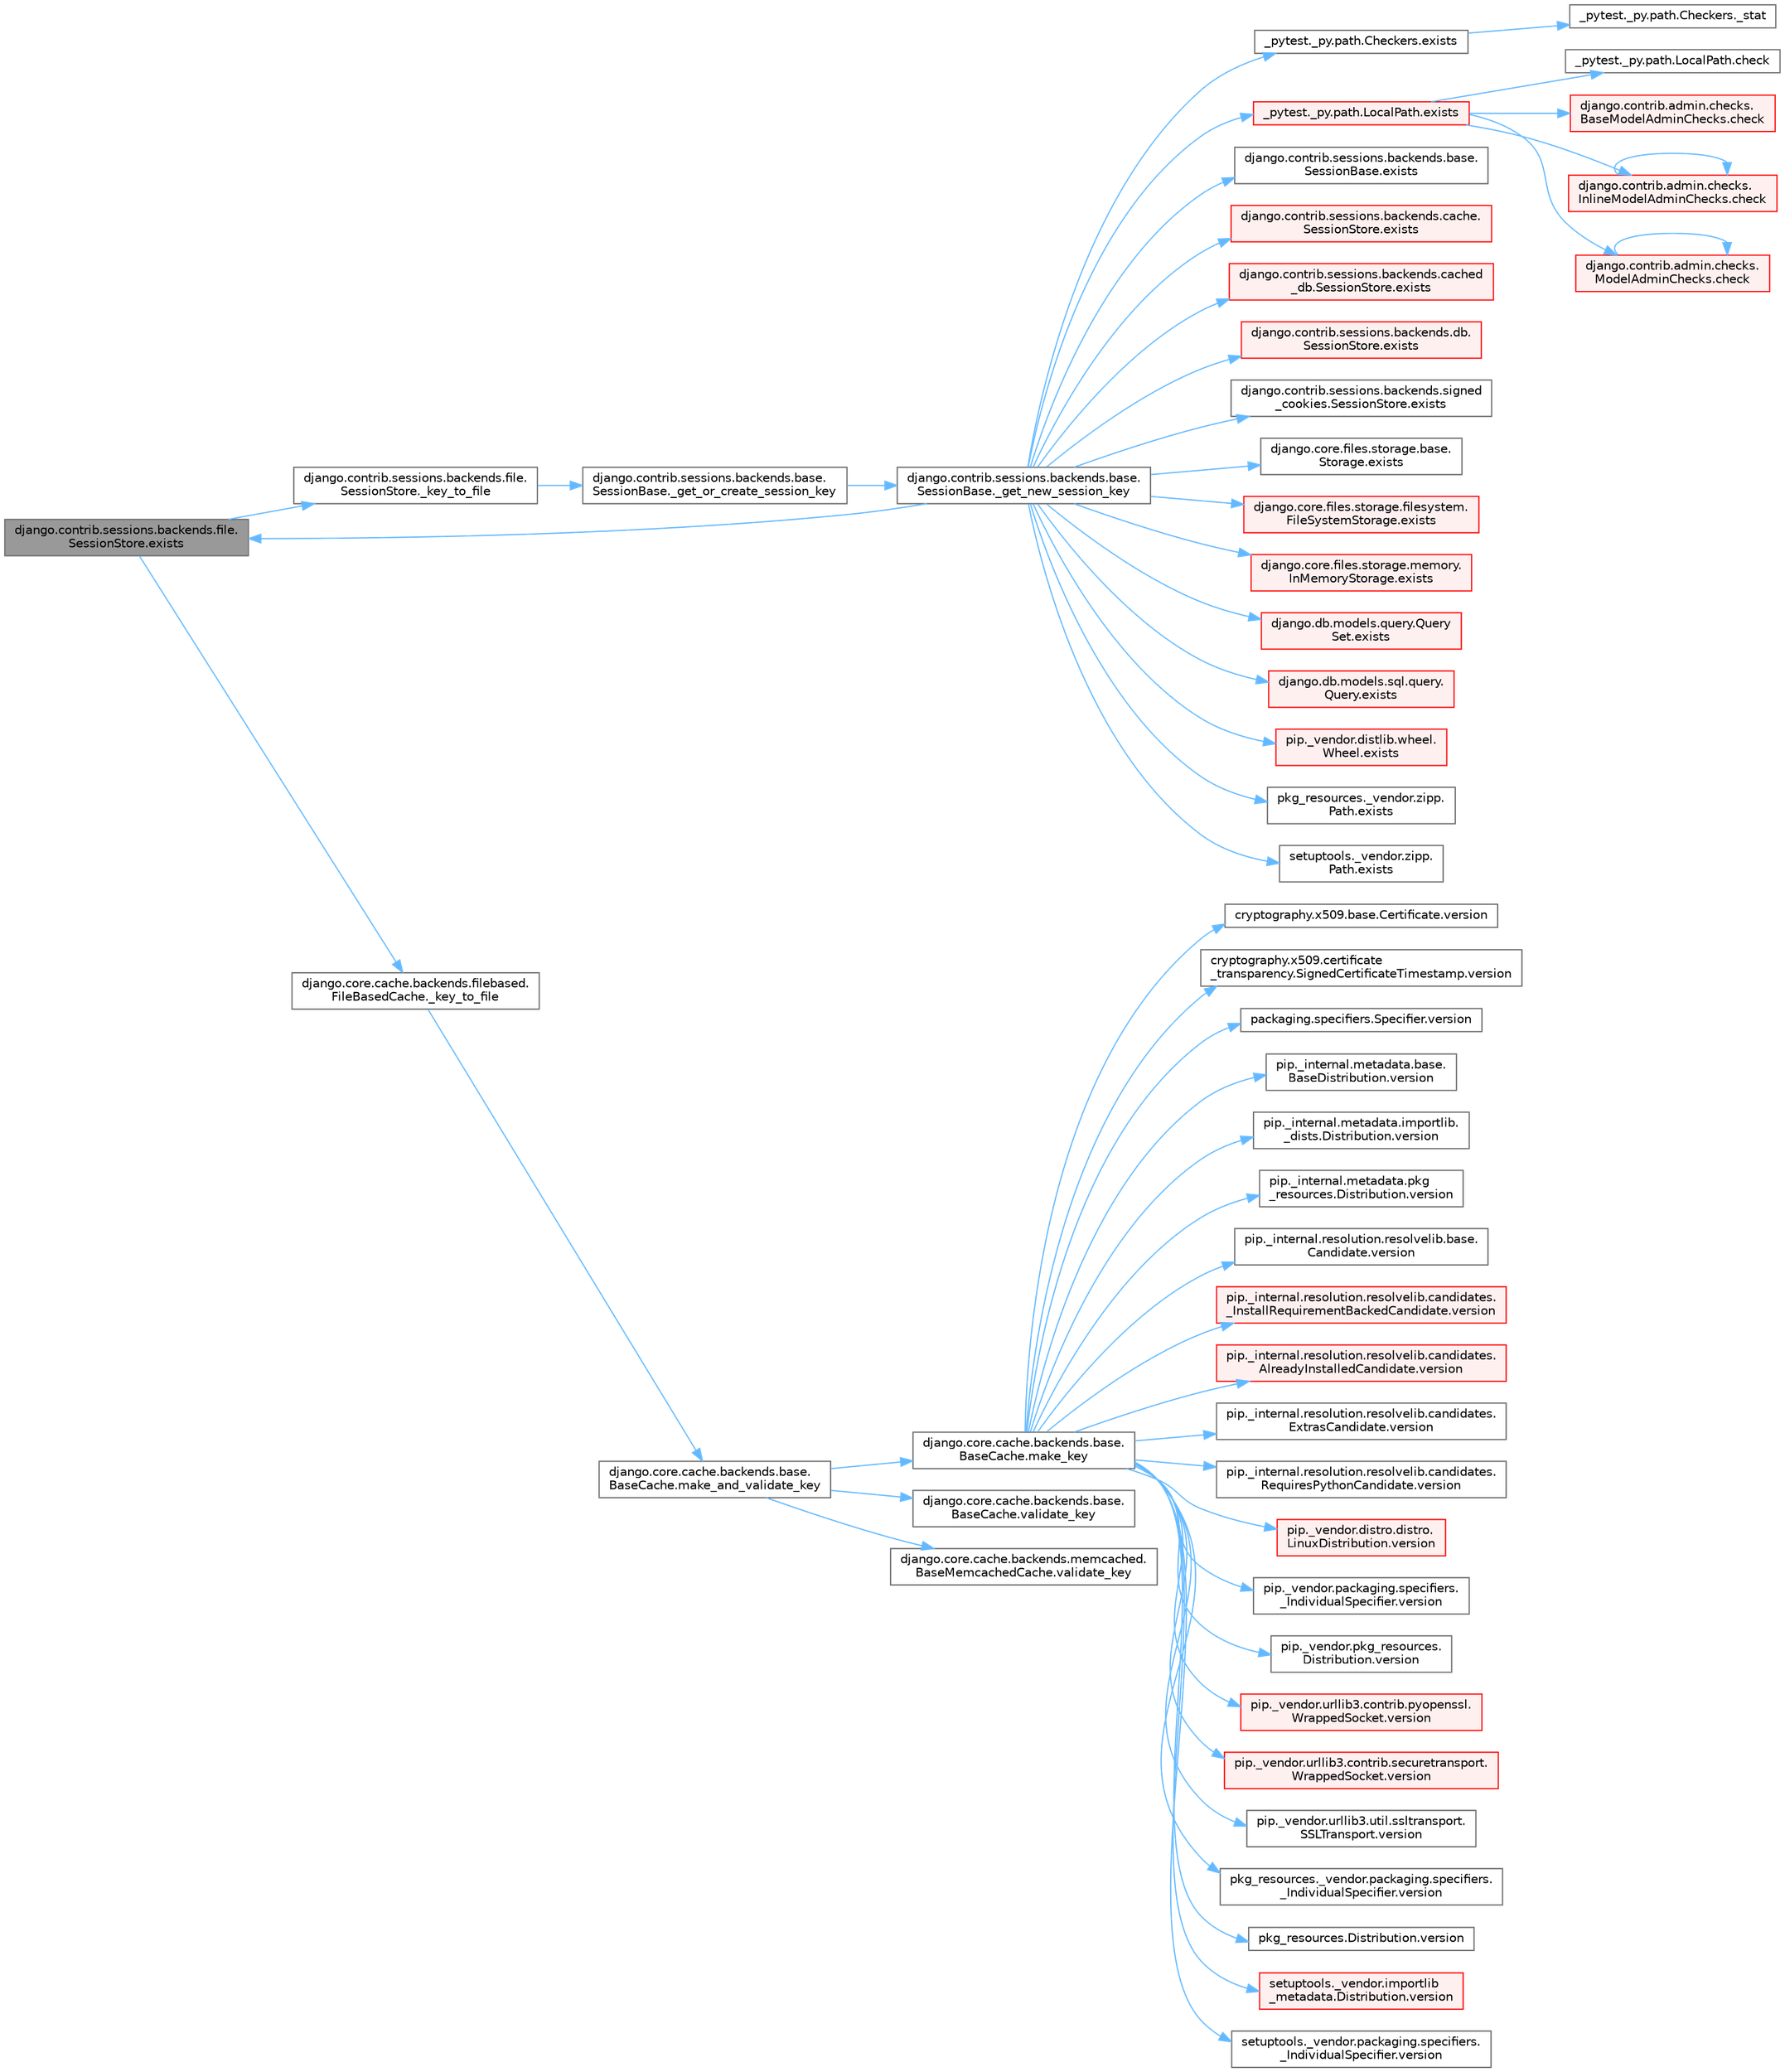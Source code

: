digraph "django.contrib.sessions.backends.file.SessionStore.exists"
{
 // LATEX_PDF_SIZE
  bgcolor="transparent";
  edge [fontname=Helvetica,fontsize=10,labelfontname=Helvetica,labelfontsize=10];
  node [fontname=Helvetica,fontsize=10,shape=box,height=0.2,width=0.4];
  rankdir="LR";
  Node1 [id="Node000001",label="django.contrib.sessions.backends.file.\lSessionStore.exists",height=0.2,width=0.4,color="gray40", fillcolor="grey60", style="filled", fontcolor="black",tooltip=" "];
  Node1 -> Node2 [id="edge1_Node000001_Node000002",color="steelblue1",style="solid",tooltip=" "];
  Node2 [id="Node000002",label="django.contrib.sessions.backends.file.\lSessionStore._key_to_file",height=0.2,width=0.4,color="grey40", fillcolor="white", style="filled",URL="$classdjango_1_1contrib_1_1sessions_1_1backends_1_1file_1_1_session_store.html#a88358e39efe75a4622d40b1102e67f93",tooltip=" "];
  Node2 -> Node3 [id="edge2_Node000002_Node000003",color="steelblue1",style="solid",tooltip=" "];
  Node3 [id="Node000003",label="django.contrib.sessions.backends.base.\lSessionBase._get_or_create_session_key",height=0.2,width=0.4,color="grey40", fillcolor="white", style="filled",URL="$classdjango_1_1contrib_1_1sessions_1_1backends_1_1base_1_1_session_base.html#a30b440c400e1f442d4f9f10e9b913d55",tooltip=" "];
  Node3 -> Node4 [id="edge3_Node000003_Node000004",color="steelblue1",style="solid",tooltip=" "];
  Node4 [id="Node000004",label="django.contrib.sessions.backends.base.\lSessionBase._get_new_session_key",height=0.2,width=0.4,color="grey40", fillcolor="white", style="filled",URL="$classdjango_1_1contrib_1_1sessions_1_1backends_1_1base_1_1_session_base.html#aa4fa1e405a4b97410d84bee8c9cf5e65",tooltip=" "];
  Node4 -> Node5 [id="edge4_Node000004_Node000005",color="steelblue1",style="solid",tooltip=" "];
  Node5 [id="Node000005",label="_pytest._py.path.Checkers.exists",height=0.2,width=0.4,color="grey40", fillcolor="white", style="filled",URL="$class__pytest_1_1__py_1_1path_1_1_checkers.html#a6dedf7a0277eaf69dd3a07ba46033cd0",tooltip=" "];
  Node5 -> Node6 [id="edge5_Node000005_Node000006",color="steelblue1",style="solid",tooltip=" "];
  Node6 [id="Node000006",label="_pytest._py.path.Checkers._stat",height=0.2,width=0.4,color="grey40", fillcolor="white", style="filled",URL="$class__pytest_1_1__py_1_1path_1_1_checkers.html#a68a6989c7dfc44d06b7bc4ad21f669a2",tooltip=" "];
  Node4 -> Node7 [id="edge6_Node000004_Node000007",color="steelblue1",style="solid",tooltip=" "];
  Node7 [id="Node000007",label="_pytest._py.path.LocalPath.exists",height=0.2,width=0.4,color="red", fillcolor="#FFF0F0", style="filled",URL="$class__pytest_1_1__py_1_1path_1_1_local_path.html#a3fbaec6b6f93562fa73a23530e92d148",tooltip=" "];
  Node7 -> Node8 [id="edge7_Node000007_Node000008",color="steelblue1",style="solid",tooltip=" "];
  Node8 [id="Node000008",label="_pytest._py.path.LocalPath.check",height=0.2,width=0.4,color="grey40", fillcolor="white", style="filled",URL="$class__pytest_1_1__py_1_1path_1_1_local_path.html#a4b987fb8998938ae4a5f4ed6aebf69ea",tooltip=" "];
  Node7 -> Node9 [id="edge8_Node000007_Node000009",color="steelblue1",style="solid",tooltip=" "];
  Node9 [id="Node000009",label="django.contrib.admin.checks.\lBaseModelAdminChecks.check",height=0.2,width=0.4,color="red", fillcolor="#FFF0F0", style="filled",URL="$classdjango_1_1contrib_1_1admin_1_1checks_1_1_base_model_admin_checks.html#a11595bf2b8d59e96fee553e518494d6d",tooltip=" "];
  Node7 -> Node42 [id="edge9_Node000007_Node000042",color="steelblue1",style="solid",tooltip=" "];
  Node42 [id="Node000042",label="django.contrib.admin.checks.\lInlineModelAdminChecks.check",height=0.2,width=0.4,color="red", fillcolor="#FFF0F0", style="filled",URL="$classdjango_1_1contrib_1_1admin_1_1checks_1_1_inline_model_admin_checks.html#acdf096659f73e5facb970e774e61f7cc",tooltip=" "];
  Node42 -> Node42 [id="edge10_Node000042_Node000042",color="steelblue1",style="solid",tooltip=" "];
  Node7 -> Node51 [id="edge11_Node000007_Node000051",color="steelblue1",style="solid",tooltip=" "];
  Node51 [id="Node000051",label="django.contrib.admin.checks.\lModelAdminChecks.check",height=0.2,width=0.4,color="red", fillcolor="#FFF0F0", style="filled",URL="$classdjango_1_1contrib_1_1admin_1_1checks_1_1_model_admin_checks.html#afedbd9df38a2915eb0a5a9cea0731bc3",tooltip=" "];
  Node51 -> Node51 [id="edge12_Node000051_Node000051",color="steelblue1",style="solid",tooltip=" "];
  Node4 -> Node3013 [id="edge13_Node000004_Node003013",color="steelblue1",style="solid",tooltip=" "];
  Node3013 [id="Node003013",label="django.contrib.sessions.backends.base.\lSessionBase.exists",height=0.2,width=0.4,color="grey40", fillcolor="white", style="filled",URL="$classdjango_1_1contrib_1_1sessions_1_1backends_1_1base_1_1_session_base.html#a7bf2b4a5ceb726441c06bf9122c392ab",tooltip=" "];
  Node4 -> Node3014 [id="edge14_Node000004_Node003014",color="steelblue1",style="solid",tooltip=" "];
  Node3014 [id="Node003014",label="django.contrib.sessions.backends.cache.\lSessionStore.exists",height=0.2,width=0.4,color="red", fillcolor="#FFF0F0", style="filled",URL="$classdjango_1_1contrib_1_1sessions_1_1backends_1_1cache_1_1_session_store.html#a253d926e3014bb124eaa4c182a641d66",tooltip=" "];
  Node4 -> Node3015 [id="edge15_Node000004_Node003015",color="steelblue1",style="solid",tooltip=" "];
  Node3015 [id="Node003015",label="django.contrib.sessions.backends.cached\l_db.SessionStore.exists",height=0.2,width=0.4,color="red", fillcolor="#FFF0F0", style="filled",URL="$classdjango_1_1contrib_1_1sessions_1_1backends_1_1cached__db_1_1_session_store.html#ab4d6e8179354888e2ce4f8deb80d49f4",tooltip=" "];
  Node4 -> Node3016 [id="edge16_Node000004_Node003016",color="steelblue1",style="solid",tooltip=" "];
  Node3016 [id="Node003016",label="django.contrib.sessions.backends.db.\lSessionStore.exists",height=0.2,width=0.4,color="red", fillcolor="#FFF0F0", style="filled",URL="$classdjango_1_1contrib_1_1sessions_1_1backends_1_1db_1_1_session_store.html#ad80b6beee2197e5e67edc89f63c95bf5",tooltip=" "];
  Node4 -> Node1 [id="edge17_Node000004_Node000001",color="steelblue1",style="solid",tooltip=" "];
  Node4 -> Node3017 [id="edge18_Node000004_Node003017",color="steelblue1",style="solid",tooltip=" "];
  Node3017 [id="Node003017",label="django.contrib.sessions.backends.signed\l_cookies.SessionStore.exists",height=0.2,width=0.4,color="grey40", fillcolor="white", style="filled",URL="$classdjango_1_1contrib_1_1sessions_1_1backends_1_1signed__cookies_1_1_session_store.html#a1aebd5a329bcb1ea4b1faf11e6c8eb81",tooltip=" "];
  Node4 -> Node3018 [id="edge19_Node000004_Node003018",color="steelblue1",style="solid",tooltip=" "];
  Node3018 [id="Node003018",label="django.core.files.storage.base.\lStorage.exists",height=0.2,width=0.4,color="grey40", fillcolor="white", style="filled",URL="$classdjango_1_1core_1_1files_1_1storage_1_1base_1_1_storage.html#ad961e78432576b47c491cba6b9e53a33",tooltip=" "];
  Node4 -> Node3019 [id="edge20_Node000004_Node003019",color="steelblue1",style="solid",tooltip=" "];
  Node3019 [id="Node003019",label="django.core.files.storage.filesystem.\lFileSystemStorage.exists",height=0.2,width=0.4,color="red", fillcolor="#FFF0F0", style="filled",URL="$classdjango_1_1core_1_1files_1_1storage_1_1filesystem_1_1_file_system_storage.html#a09638d435096d0b39bdbeaed81148baa",tooltip=" "];
  Node4 -> Node3020 [id="edge21_Node000004_Node003020",color="steelblue1",style="solid",tooltip=" "];
  Node3020 [id="Node003020",label="django.core.files.storage.memory.\lInMemoryStorage.exists",height=0.2,width=0.4,color="red", fillcolor="#FFF0F0", style="filled",URL="$classdjango_1_1core_1_1files_1_1storage_1_1memory_1_1_in_memory_storage.html#a0fc0341e2cd9d6dd1d84facce7595070",tooltip=" "];
  Node4 -> Node3021 [id="edge22_Node000004_Node003021",color="steelblue1",style="solid",tooltip=" "];
  Node3021 [id="Node003021",label="django.db.models.query.Query\lSet.exists",height=0.2,width=0.4,color="red", fillcolor="#FFF0F0", style="filled",URL="$classdjango_1_1db_1_1models_1_1query_1_1_query_set.html#ae07119b93f36fe3af50d3ee7538a68d1",tooltip=" "];
  Node4 -> Node3022 [id="edge23_Node000004_Node003022",color="steelblue1",style="solid",tooltip=" "];
  Node3022 [id="Node003022",label="django.db.models.sql.query.\lQuery.exists",height=0.2,width=0.4,color="red", fillcolor="#FFF0F0", style="filled",URL="$classdjango_1_1db_1_1models_1_1sql_1_1query_1_1_query.html#ae5c8bc324c4badfdcba3d115464be353",tooltip=" "];
  Node4 -> Node3023 [id="edge24_Node000004_Node003023",color="steelblue1",style="solid",tooltip=" "];
  Node3023 [id="Node003023",label="pip._vendor.distlib.wheel.\lWheel.exists",height=0.2,width=0.4,color="red", fillcolor="#FFF0F0", style="filled",URL="$classpip_1_1__vendor_1_1distlib_1_1wheel_1_1_wheel.html#a9ea7ded38fabd19aa8604ad550a8d6aa",tooltip=" "];
  Node4 -> Node3024 [id="edge25_Node000004_Node003024",color="steelblue1",style="solid",tooltip=" "];
  Node3024 [id="Node003024",label="pkg_resources._vendor.zipp.\lPath.exists",height=0.2,width=0.4,color="grey40", fillcolor="white", style="filled",URL="$classpkg__resources_1_1__vendor_1_1zipp_1_1_path.html#ad9384fc611ced67d371e1dd1af2973c5",tooltip=" "];
  Node4 -> Node3025 [id="edge26_Node000004_Node003025",color="steelblue1",style="solid",tooltip=" "];
  Node3025 [id="Node003025",label="setuptools._vendor.zipp.\lPath.exists",height=0.2,width=0.4,color="grey40", fillcolor="white", style="filled",URL="$classsetuptools_1_1__vendor_1_1zipp_1_1_path.html#a6131d6744eee53e9565869e765cda545",tooltip=" "];
  Node1 -> Node1474 [id="edge27_Node000001_Node001474",color="steelblue1",style="solid",tooltip=" "];
  Node1474 [id="Node001474",label="django.core.cache.backends.filebased.\lFileBasedCache._key_to_file",height=0.2,width=0.4,color="grey40", fillcolor="white", style="filled",URL="$classdjango_1_1core_1_1cache_1_1backends_1_1filebased_1_1_file_based_cache.html#a609a352ed94a630e0195ea562de545da",tooltip=" "];
  Node1474 -> Node1468 [id="edge28_Node001474_Node001468",color="steelblue1",style="solid",tooltip=" "];
  Node1468 [id="Node001468",label="django.core.cache.backends.base.\lBaseCache.make_and_validate_key",height=0.2,width=0.4,color="grey40", fillcolor="white", style="filled",URL="$classdjango_1_1core_1_1cache_1_1backends_1_1base_1_1_base_cache.html#a167e3a6c65f782f011f4a0f4da30d4f5",tooltip=" "];
  Node1468 -> Node1469 [id="edge29_Node001468_Node001469",color="steelblue1",style="solid",tooltip=" "];
  Node1469 [id="Node001469",label="django.core.cache.backends.base.\lBaseCache.make_key",height=0.2,width=0.4,color="grey40", fillcolor="white", style="filled",URL="$classdjango_1_1core_1_1cache_1_1backends_1_1base_1_1_base_cache.html#a5f0fc765671e4fe6607242a26c62c4ba",tooltip=" "];
  Node1469 -> Node618 [id="edge30_Node001469_Node000618",color="steelblue1",style="solid",tooltip=" "];
  Node618 [id="Node000618",label="cryptography.x509.base.Certificate.version",height=0.2,width=0.4,color="grey40", fillcolor="white", style="filled",URL="$classcryptography_1_1x509_1_1base_1_1_certificate.html#a409d340d01bf8acdd9790f6321f1b283",tooltip=" "];
  Node1469 -> Node619 [id="edge31_Node001469_Node000619",color="steelblue1",style="solid",tooltip=" "];
  Node619 [id="Node000619",label="cryptography.x509.certificate\l_transparency.SignedCertificateTimestamp.version",height=0.2,width=0.4,color="grey40", fillcolor="white", style="filled",URL="$classcryptography_1_1x509_1_1certificate__transparency_1_1_signed_certificate_timestamp.html#a19434e4df91aa32c7b4654a16a672c8b",tooltip=" "];
  Node1469 -> Node620 [id="edge32_Node001469_Node000620",color="steelblue1",style="solid",tooltip=" "];
  Node620 [id="Node000620",label="packaging.specifiers.Specifier.version",height=0.2,width=0.4,color="grey40", fillcolor="white", style="filled",URL="$classpackaging_1_1specifiers_1_1_specifier.html#a362b16f4c6f1f24b6b20b59b35d4689e",tooltip=" "];
  Node1469 -> Node621 [id="edge33_Node001469_Node000621",color="steelblue1",style="solid",tooltip=" "];
  Node621 [id="Node000621",label="pip._internal.metadata.base.\lBaseDistribution.version",height=0.2,width=0.4,color="grey40", fillcolor="white", style="filled",URL="$classpip_1_1__internal_1_1metadata_1_1base_1_1_base_distribution.html#af4024115351223c1472e72e4c17da2fc",tooltip=" "];
  Node1469 -> Node622 [id="edge34_Node001469_Node000622",color="steelblue1",style="solid",tooltip=" "];
  Node622 [id="Node000622",label="pip._internal.metadata.importlib.\l_dists.Distribution.version",height=0.2,width=0.4,color="grey40", fillcolor="white", style="filled",URL="$classpip_1_1__internal_1_1metadata_1_1importlib_1_1__dists_1_1_distribution.html#abd95316132f93c875260264dd5ae2513",tooltip=" "];
  Node1469 -> Node623 [id="edge35_Node001469_Node000623",color="steelblue1",style="solid",tooltip=" "];
  Node623 [id="Node000623",label="pip._internal.metadata.pkg\l_resources.Distribution.version",height=0.2,width=0.4,color="grey40", fillcolor="white", style="filled",URL="$classpip_1_1__internal_1_1metadata_1_1pkg__resources_1_1_distribution.html#ac83e189aa08d2465284bb5d465190dde",tooltip=" "];
  Node1469 -> Node624 [id="edge36_Node001469_Node000624",color="steelblue1",style="solid",tooltip=" "];
  Node624 [id="Node000624",label="pip._internal.resolution.resolvelib.base.\lCandidate.version",height=0.2,width=0.4,color="grey40", fillcolor="white", style="filled",URL="$classpip_1_1__internal_1_1resolution_1_1resolvelib_1_1base_1_1_candidate.html#a9c16dfa9e4f9aefc73ba5e64b22a8475",tooltip=" "];
  Node1469 -> Node625 [id="edge37_Node001469_Node000625",color="steelblue1",style="solid",tooltip=" "];
  Node625 [id="Node000625",label="pip._internal.resolution.resolvelib.candidates.\l_InstallRequirementBackedCandidate.version",height=0.2,width=0.4,color="red", fillcolor="#FFF0F0", style="filled",URL="$classpip_1_1__internal_1_1resolution_1_1resolvelib_1_1candidates_1_1___install_requirement_backed_candidate.html#a4f4a974e66da6155fd19dedc8149f7a9",tooltip=" "];
  Node1469 -> Node626 [id="edge38_Node001469_Node000626",color="steelblue1",style="solid",tooltip=" "];
  Node626 [id="Node000626",label="pip._internal.resolution.resolvelib.candidates.\lAlreadyInstalledCandidate.version",height=0.2,width=0.4,color="red", fillcolor="#FFF0F0", style="filled",URL="$classpip_1_1__internal_1_1resolution_1_1resolvelib_1_1candidates_1_1_already_installed_candidate.html#a00f06d15e6d65f9278521c4818effeef",tooltip=" "];
  Node1469 -> Node627 [id="edge39_Node001469_Node000627",color="steelblue1",style="solid",tooltip=" "];
  Node627 [id="Node000627",label="pip._internal.resolution.resolvelib.candidates.\lExtrasCandidate.version",height=0.2,width=0.4,color="grey40", fillcolor="white", style="filled",URL="$classpip_1_1__internal_1_1resolution_1_1resolvelib_1_1candidates_1_1_extras_candidate.html#afd11c944b3a60218acccf10656b4c59e",tooltip=" "];
  Node1469 -> Node628 [id="edge40_Node001469_Node000628",color="steelblue1",style="solid",tooltip=" "];
  Node628 [id="Node000628",label="pip._internal.resolution.resolvelib.candidates.\lRequiresPythonCandidate.version",height=0.2,width=0.4,color="grey40", fillcolor="white", style="filled",URL="$classpip_1_1__internal_1_1resolution_1_1resolvelib_1_1candidates_1_1_requires_python_candidate.html#a2ec46fa71f2669b413ba5b9943c19dfc",tooltip=" "];
  Node1469 -> Node629 [id="edge41_Node001469_Node000629",color="steelblue1",style="solid",tooltip=" "];
  Node629 [id="Node000629",label="pip._vendor.distro.distro.\lLinuxDistribution.version",height=0.2,width=0.4,color="red", fillcolor="#FFF0F0", style="filled",URL="$classpip_1_1__vendor_1_1distro_1_1distro_1_1_linux_distribution.html#a35f4d1557d49774f4cb5c3f52fca0676",tooltip=" "];
  Node1469 -> Node634 [id="edge42_Node001469_Node000634",color="steelblue1",style="solid",tooltip=" "];
  Node634 [id="Node000634",label="pip._vendor.packaging.specifiers.\l_IndividualSpecifier.version",height=0.2,width=0.4,color="grey40", fillcolor="white", style="filled",URL="$classpip_1_1__vendor_1_1packaging_1_1specifiers_1_1___individual_specifier.html#a5f58dee6bcf78651ae53becf5ee2f682",tooltip=" "];
  Node1469 -> Node635 [id="edge43_Node001469_Node000635",color="steelblue1",style="solid",tooltip=" "];
  Node635 [id="Node000635",label="pip._vendor.pkg_resources.\lDistribution.version",height=0.2,width=0.4,color="grey40", fillcolor="white", style="filled",URL="$classpip_1_1__vendor_1_1pkg__resources_1_1_distribution.html#a783cf8eb18dd829ab29f7d5d44185374",tooltip=" "];
  Node1469 -> Node636 [id="edge44_Node001469_Node000636",color="steelblue1",style="solid",tooltip=" "];
  Node636 [id="Node000636",label="pip._vendor.urllib3.contrib.pyopenssl.\lWrappedSocket.version",height=0.2,width=0.4,color="red", fillcolor="#FFF0F0", style="filled",URL="$classpip_1_1__vendor_1_1urllib3_1_1contrib_1_1pyopenssl_1_1_wrapped_socket.html#a87d465579dce4c65898d6b9fb49280d7",tooltip=" "];
  Node1469 -> Node639 [id="edge45_Node001469_Node000639",color="steelblue1",style="solid",tooltip=" "];
  Node639 [id="Node000639",label="pip._vendor.urllib3.contrib.securetransport.\lWrappedSocket.version",height=0.2,width=0.4,color="red", fillcolor="#FFF0F0", style="filled",URL="$classpip_1_1__vendor_1_1urllib3_1_1contrib_1_1securetransport_1_1_wrapped_socket.html#accb4ff03401dc8f1355a29ed9da90101",tooltip=" "];
  Node1469 -> Node642 [id="edge46_Node001469_Node000642",color="steelblue1",style="solid",tooltip=" "];
  Node642 [id="Node000642",label="pip._vendor.urllib3.util.ssltransport.\lSSLTransport.version",height=0.2,width=0.4,color="grey40", fillcolor="white", style="filled",URL="$classpip_1_1__vendor_1_1urllib3_1_1util_1_1ssltransport_1_1_s_s_l_transport.html#ac87ccb5563ce5ed172b1397afcbadd69",tooltip=" "];
  Node1469 -> Node643 [id="edge47_Node001469_Node000643",color="steelblue1",style="solid",tooltip=" "];
  Node643 [id="Node000643",label="pkg_resources._vendor.packaging.specifiers.\l_IndividualSpecifier.version",height=0.2,width=0.4,color="grey40", fillcolor="white", style="filled",URL="$classpkg__resources_1_1__vendor_1_1packaging_1_1specifiers_1_1___individual_specifier.html#af1fa63fc2047fd4dfb4f8128fc1d74ce",tooltip=" "];
  Node1469 -> Node644 [id="edge48_Node001469_Node000644",color="steelblue1",style="solid",tooltip=" "];
  Node644 [id="Node000644",label="pkg_resources.Distribution.version",height=0.2,width=0.4,color="grey40", fillcolor="white", style="filled",URL="$classpkg__resources_1_1_distribution.html#a04061ef28a853f4c77f4b64cba1e4ed7",tooltip=" "];
  Node1469 -> Node645 [id="edge49_Node001469_Node000645",color="steelblue1",style="solid",tooltip=" "];
  Node645 [id="Node000645",label="setuptools._vendor.importlib\l_metadata.Distribution.version",height=0.2,width=0.4,color="red", fillcolor="#FFF0F0", style="filled",URL="$classsetuptools_1_1__vendor_1_1importlib__metadata_1_1_distribution.html#a7c335c158718e634680c2c3ca271962e",tooltip=" "];
  Node1469 -> Node1018 [id="edge50_Node001469_Node001018",color="steelblue1",style="solid",tooltip=" "];
  Node1018 [id="Node001018",label="setuptools._vendor.packaging.specifiers.\l_IndividualSpecifier.version",height=0.2,width=0.4,color="grey40", fillcolor="white", style="filled",URL="$classsetuptools_1_1__vendor_1_1packaging_1_1specifiers_1_1___individual_specifier.html#a9abd6ec6aea6456233c7c454c171dcbf",tooltip=" "];
  Node1468 -> Node1470 [id="edge51_Node001468_Node001470",color="steelblue1",style="solid",tooltip=" "];
  Node1470 [id="Node001470",label="django.core.cache.backends.base.\lBaseCache.validate_key",height=0.2,width=0.4,color="grey40", fillcolor="white", style="filled",URL="$classdjango_1_1core_1_1cache_1_1backends_1_1base_1_1_base_cache.html#a801be55d320e7b60bb6e2b712a20ee7d",tooltip=" "];
  Node1468 -> Node1471 [id="edge52_Node001468_Node001471",color="steelblue1",style="solid",tooltip=" "];
  Node1471 [id="Node001471",label="django.core.cache.backends.memcached.\lBaseMemcachedCache.validate_key",height=0.2,width=0.4,color="grey40", fillcolor="white", style="filled",URL="$classdjango_1_1core_1_1cache_1_1backends_1_1memcached_1_1_base_memcached_cache.html#aeed47edd6849cb95c9fa06462707bc18",tooltip=" "];
}
